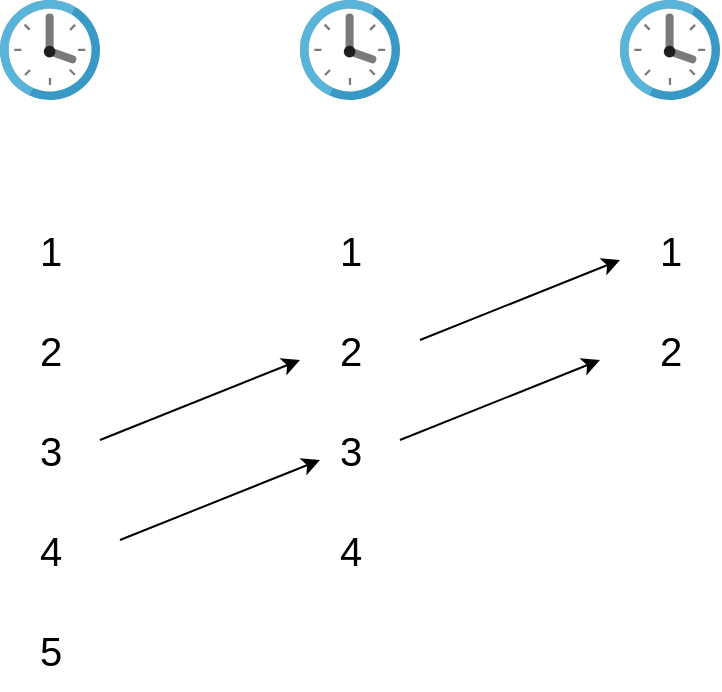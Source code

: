 <mxfile version="20.8.4" type="github">
  <diagram id="FynAF6712mWn7e7LtK_c" name="Page-1">
    <mxGraphModel dx="1196" dy="777" grid="1" gridSize="10" guides="1" tooltips="1" connect="1" arrows="1" fold="1" page="1" pageScale="1" pageWidth="850" pageHeight="1100" math="0" shadow="0">
      <root>
        <mxCell id="0" />
        <mxCell id="1" parent="0" />
        <mxCell id="YDPxqVyPuuDmGZl12sw5-1" value="" style="sketch=0;aspect=fixed;html=1;points=[];align=center;image;fontSize=12;image=img/lib/mscae/Clock.svg;" vertex="1" parent="1">
          <mxGeometry x="140" y="140" width="50" height="50" as="geometry" />
        </mxCell>
        <mxCell id="YDPxqVyPuuDmGZl12sw5-2" value="" style="sketch=0;aspect=fixed;html=1;points=[];align=center;image;fontSize=12;image=img/lib/mscae/Clock.svg;" vertex="1" parent="1">
          <mxGeometry x="290" y="140" width="50" height="50" as="geometry" />
        </mxCell>
        <mxCell id="YDPxqVyPuuDmGZl12sw5-3" value="" style="sketch=0;aspect=fixed;html=1;points=[];align=center;image;fontSize=12;image=img/lib/mscae/Clock.svg;" vertex="1" parent="1">
          <mxGeometry x="450" y="140" width="50" height="50" as="geometry" />
        </mxCell>
        <mxCell id="YDPxqVyPuuDmGZl12sw5-4" value="1" style="text;html=1;align=center;verticalAlign=middle;resizable=0;points=[];autosize=1;strokeColor=none;fillColor=none;fontSize=20;" vertex="1" parent="1">
          <mxGeometry x="150" y="245" width="30" height="40" as="geometry" />
        </mxCell>
        <mxCell id="YDPxqVyPuuDmGZl12sw5-5" value="2" style="text;html=1;align=center;verticalAlign=middle;resizable=0;points=[];autosize=1;strokeColor=none;fillColor=none;fontSize=20;" vertex="1" parent="1">
          <mxGeometry x="150" y="295" width="30" height="40" as="geometry" />
        </mxCell>
        <mxCell id="YDPxqVyPuuDmGZl12sw5-6" value="3" style="text;html=1;align=center;verticalAlign=middle;resizable=0;points=[];autosize=1;strokeColor=none;fillColor=none;fontSize=20;" vertex="1" parent="1">
          <mxGeometry x="150" y="345" width="30" height="40" as="geometry" />
        </mxCell>
        <mxCell id="YDPxqVyPuuDmGZl12sw5-7" value="4" style="text;html=1;align=center;verticalAlign=middle;resizable=0;points=[];autosize=1;strokeColor=none;fillColor=none;fontSize=20;" vertex="1" parent="1">
          <mxGeometry x="150" y="395" width="30" height="40" as="geometry" />
        </mxCell>
        <mxCell id="YDPxqVyPuuDmGZl12sw5-8" value="5" style="text;html=1;align=center;verticalAlign=middle;resizable=0;points=[];autosize=1;strokeColor=none;fillColor=none;fontSize=20;" vertex="1" parent="1">
          <mxGeometry x="150" y="445" width="30" height="40" as="geometry" />
        </mxCell>
        <mxCell id="YDPxqVyPuuDmGZl12sw5-9" value="1" style="text;html=1;align=center;verticalAlign=middle;resizable=0;points=[];autosize=1;strokeColor=none;fillColor=none;fontSize=20;" vertex="1" parent="1">
          <mxGeometry x="300" y="245" width="30" height="40" as="geometry" />
        </mxCell>
        <mxCell id="YDPxqVyPuuDmGZl12sw5-11" value="2" style="text;html=1;align=center;verticalAlign=middle;resizable=0;points=[];autosize=1;strokeColor=none;fillColor=none;fontSize=20;" vertex="1" parent="1">
          <mxGeometry x="300" y="295" width="30" height="40" as="geometry" />
        </mxCell>
        <mxCell id="YDPxqVyPuuDmGZl12sw5-13" value="3" style="text;html=1;align=center;verticalAlign=middle;resizable=0;points=[];autosize=1;strokeColor=none;fillColor=none;fontSize=20;" vertex="1" parent="1">
          <mxGeometry x="300" y="345" width="30" height="40" as="geometry" />
        </mxCell>
        <mxCell id="YDPxqVyPuuDmGZl12sw5-14" value="4" style="text;html=1;align=center;verticalAlign=middle;resizable=0;points=[];autosize=1;strokeColor=none;fillColor=none;fontSize=20;" vertex="1" parent="1">
          <mxGeometry x="300" y="395" width="30" height="40" as="geometry" />
        </mxCell>
        <mxCell id="YDPxqVyPuuDmGZl12sw5-16" value="1" style="text;html=1;align=center;verticalAlign=middle;resizable=0;points=[];autosize=1;strokeColor=none;fillColor=none;fontSize=20;" vertex="1" parent="1">
          <mxGeometry x="460" y="245" width="30" height="40" as="geometry" />
        </mxCell>
        <mxCell id="YDPxqVyPuuDmGZl12sw5-17" value="2" style="text;html=1;align=center;verticalAlign=middle;resizable=0;points=[];autosize=1;strokeColor=none;fillColor=none;fontSize=20;" vertex="1" parent="1">
          <mxGeometry x="460" y="295" width="30" height="40" as="geometry" />
        </mxCell>
        <mxCell id="YDPxqVyPuuDmGZl12sw5-18" value="" style="endArrow=classic;html=1;rounded=0;fontSize=20;" edge="1" parent="1">
          <mxGeometry width="50" height="50" relative="1" as="geometry">
            <mxPoint x="190" y="360" as="sourcePoint" />
            <mxPoint x="290" y="320" as="targetPoint" />
          </mxGeometry>
        </mxCell>
        <mxCell id="YDPxqVyPuuDmGZl12sw5-19" value="" style="endArrow=classic;html=1;rounded=0;fontSize=20;" edge="1" parent="1">
          <mxGeometry width="50" height="50" relative="1" as="geometry">
            <mxPoint x="350" y="310" as="sourcePoint" />
            <mxPoint x="450" y="270" as="targetPoint" />
          </mxGeometry>
        </mxCell>
        <mxCell id="YDPxqVyPuuDmGZl12sw5-20" value="" style="endArrow=classic;html=1;rounded=0;fontSize=20;" edge="1" parent="1">
          <mxGeometry width="50" height="50" relative="1" as="geometry">
            <mxPoint x="200" y="410" as="sourcePoint" />
            <mxPoint x="300" y="370" as="targetPoint" />
          </mxGeometry>
        </mxCell>
        <mxCell id="YDPxqVyPuuDmGZl12sw5-21" value="" style="endArrow=classic;html=1;rounded=0;fontSize=20;" edge="1" parent="1">
          <mxGeometry width="50" height="50" relative="1" as="geometry">
            <mxPoint x="340" y="360" as="sourcePoint" />
            <mxPoint x="440" y="320" as="targetPoint" />
          </mxGeometry>
        </mxCell>
      </root>
    </mxGraphModel>
  </diagram>
</mxfile>
